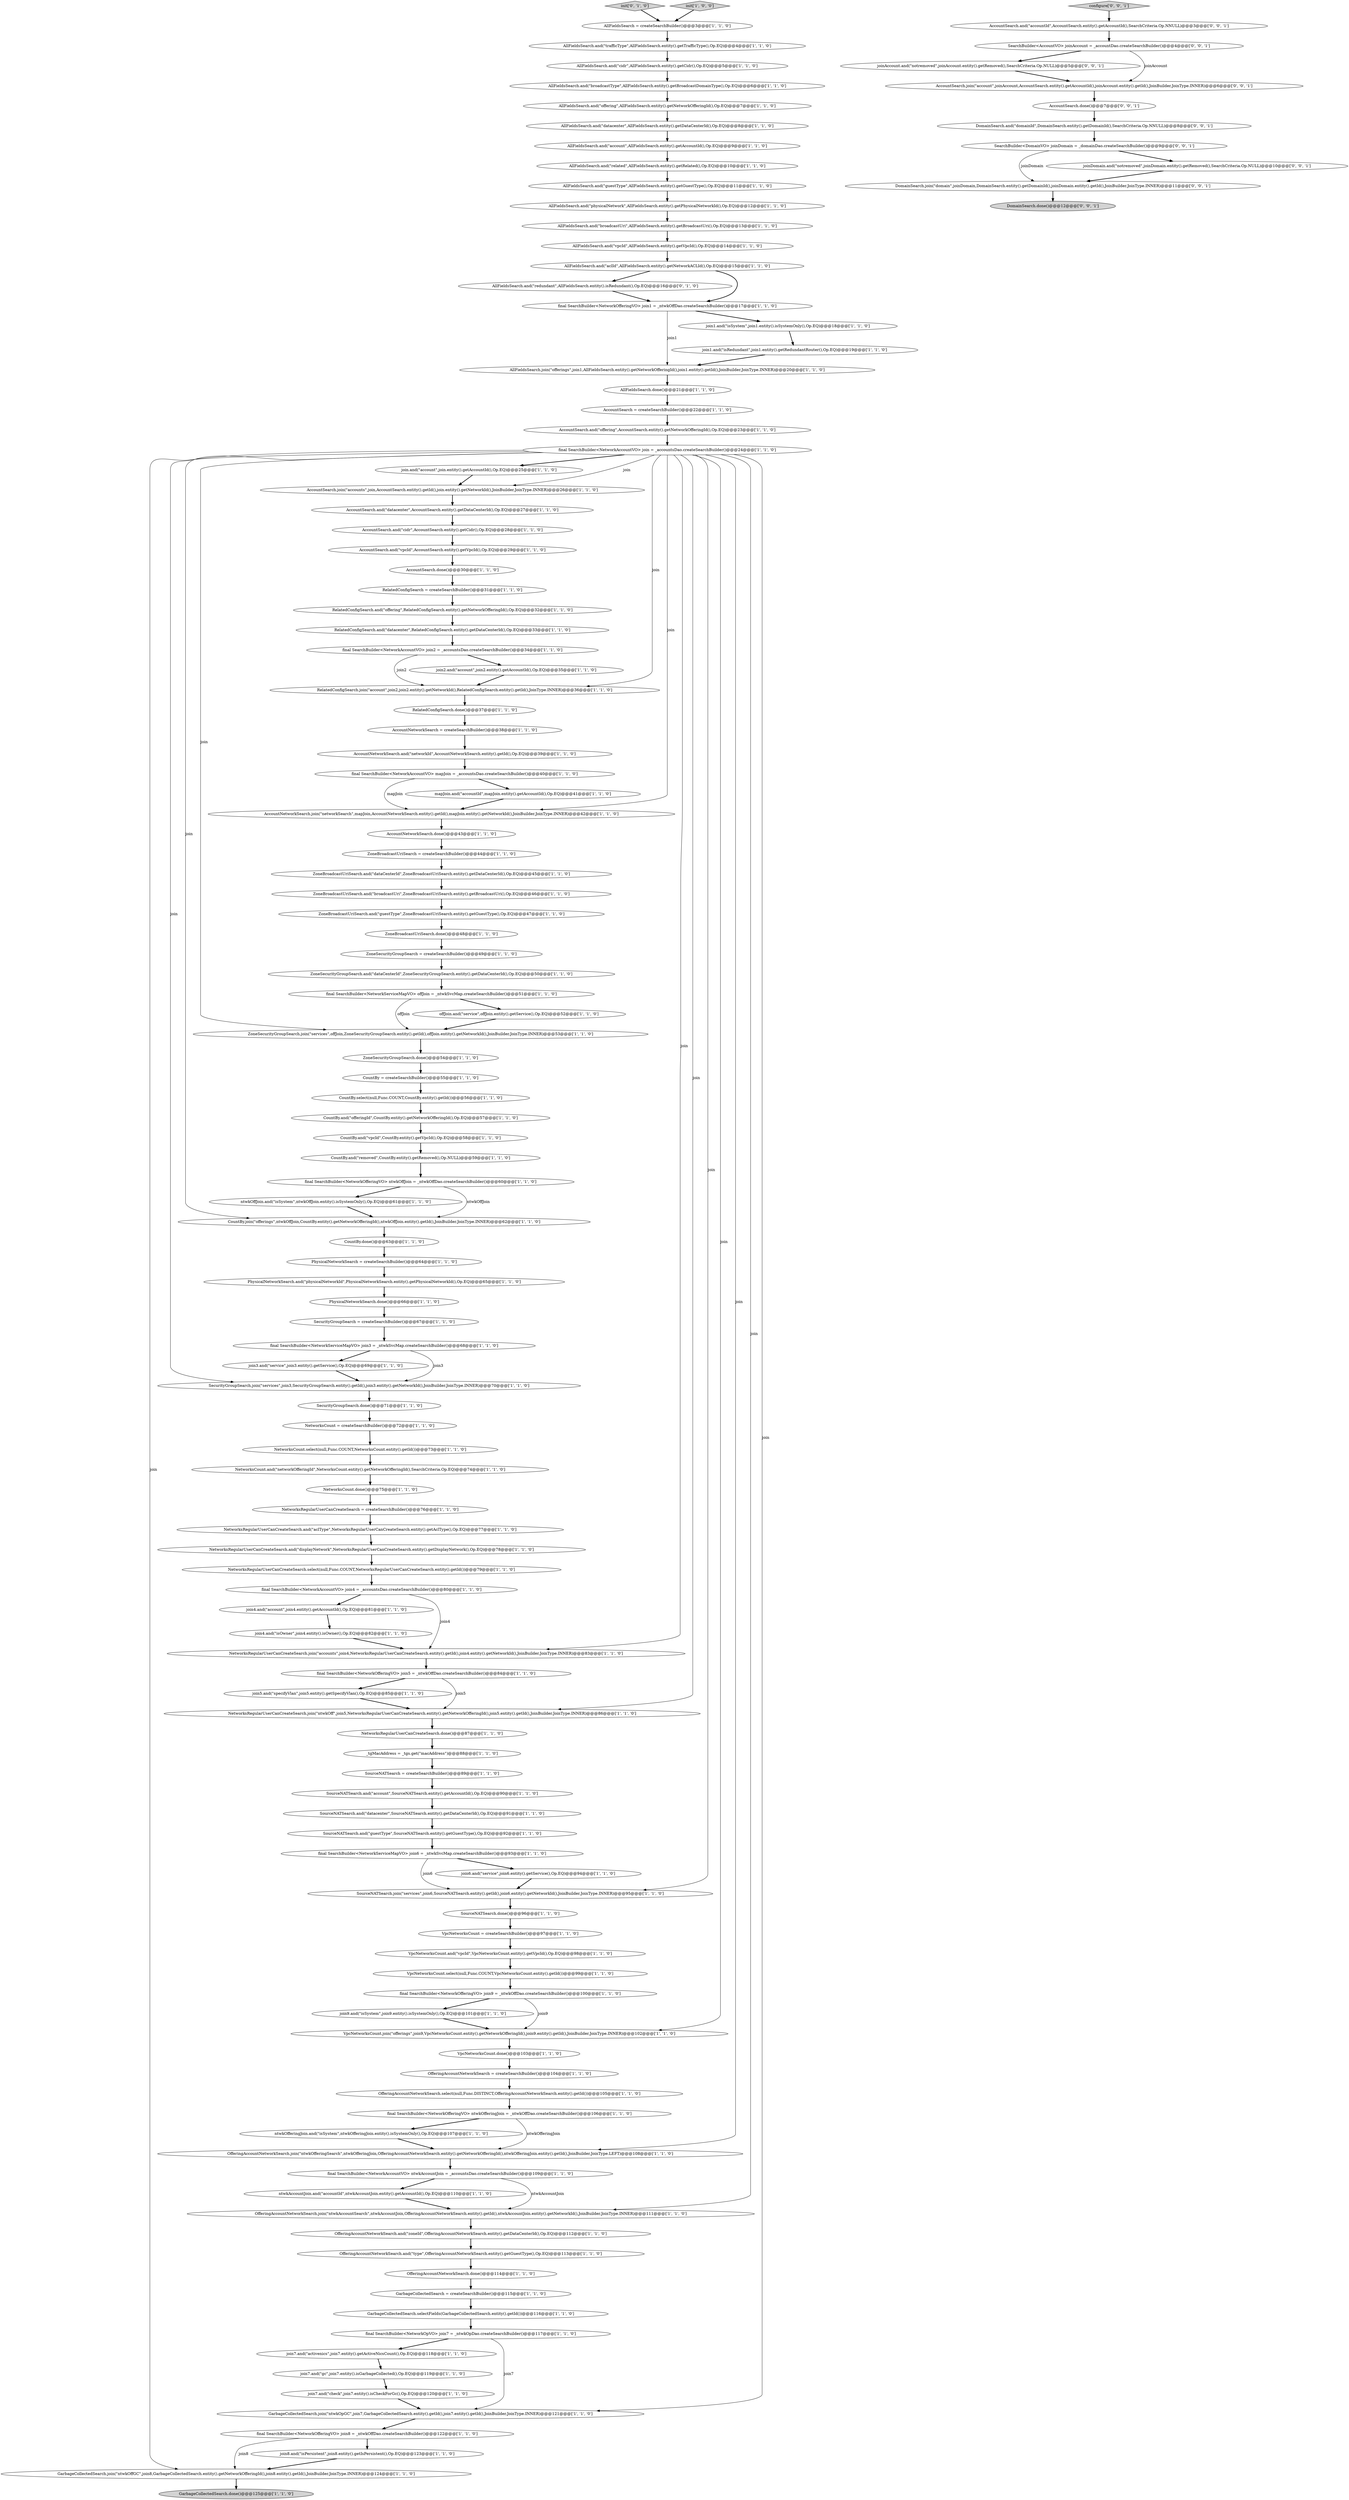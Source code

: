 digraph {
80 [style = filled, label = "OfferingAccountNetworkSearch.and(\"zoneId\",OfferingAccountNetworkSearch.entity().getDataCenterId(),Op.EQ)@@@112@@@['1', '1', '0']", fillcolor = white, shape = ellipse image = "AAA0AAABBB1BBB"];
20 [style = filled, label = "OfferingAccountNetworkSearch.join(\"ntwkAccountSearch\",ntwkAccountJoin,OfferingAccountNetworkSearch.entity().getId(),ntwkAccountJoin.entity().getNetworkId(),JoinBuilder.JoinType.INNER)@@@111@@@['1', '1', '0']", fillcolor = white, shape = ellipse image = "AAA0AAABBB1BBB"];
126 [style = filled, label = "DomainSearch.done()@@@12@@@['0', '0', '1']", fillcolor = lightgray, shape = ellipse image = "AAA0AAABBB3BBB"];
134 [style = filled, label = "DomainSearch.and(\"domainId\",DomainSearch.entity().getDomainId(),SearchCriteria.Op.NNULL)@@@8@@@['0', '0', '1']", fillcolor = white, shape = ellipse image = "AAA0AAABBB3BBB"];
133 [style = filled, label = "joinAccount.and(\"notremoved\",joinAccount.entity().getRemoved(),SearchCriteria.Op.NULL)@@@5@@@['0', '0', '1']", fillcolor = white, shape = ellipse image = "AAA0AAABBB3BBB"];
73 [style = filled, label = "SourceNATSearch.and(\"datacenter\",SourceNATSearch.entity().getDataCenterId(),Op.EQ)@@@91@@@['1', '1', '0']", fillcolor = white, shape = ellipse image = "AAA0AAABBB1BBB"];
30 [style = filled, label = "SourceNATSearch.done()@@@96@@@['1', '1', '0']", fillcolor = white, shape = ellipse image = "AAA0AAABBB1BBB"];
124 [style = filled, label = "AllFieldsSearch.and(\"redundant\",AllFieldsSearch.entity().isRedundant(),Op.EQ)@@@16@@@['0', '1', '0']", fillcolor = white, shape = ellipse image = "AAA1AAABBB2BBB"];
19 [style = filled, label = "final SearchBuilder<NetworkAccountVO> join4 = _accountsDao.createSearchBuilder()@@@80@@@['1', '1', '0']", fillcolor = white, shape = ellipse image = "AAA0AAABBB1BBB"];
105 [style = filled, label = "SecurityGroupSearch.done()@@@71@@@['1', '1', '0']", fillcolor = white, shape = ellipse image = "AAA0AAABBB1BBB"];
79 [style = filled, label = "VpcNetworksCount.join(\"offerings\",join9,VpcNetworksCount.entity().getNetworkOfferingId(),join9.entity().getId(),JoinBuilder.JoinType.INNER)@@@102@@@['1', '1', '0']", fillcolor = white, shape = ellipse image = "AAA0AAABBB1BBB"];
92 [style = filled, label = "final SearchBuilder<NetworkServiceMapVO> join3 = _ntwkSvcMap.createSearchBuilder()@@@68@@@['1', '1', '0']", fillcolor = white, shape = ellipse image = "AAA0AAABBB1BBB"];
25 [style = filled, label = "OfferingAccountNetworkSearch.and(\"type\",OfferingAccountNetworkSearch.entity().getGuestType(),Op.EQ)@@@113@@@['1', '1', '0']", fillcolor = white, shape = ellipse image = "AAA0AAABBB1BBB"];
69 [style = filled, label = "GarbageCollectedSearch.done()@@@125@@@['1', '1', '0']", fillcolor = lightgray, shape = ellipse image = "AAA0AAABBB1BBB"];
63 [style = filled, label = "SourceNATSearch.join(\"services\",join6,SourceNATSearch.entity().getId(),join6.entity().getNetworkId(),JoinBuilder.JoinType.INNER)@@@95@@@['1', '1', '0']", fillcolor = white, shape = ellipse image = "AAA0AAABBB1BBB"];
5 [style = filled, label = "AllFieldsSearch.and(\"physicalNetwork\",AllFieldsSearch.entity().getPhysicalNetworkId(),Op.EQ)@@@12@@@['1', '1', '0']", fillcolor = white, shape = ellipse image = "AAA0AAABBB1BBB"];
111 [style = filled, label = "RelatedConfigSearch.done()@@@37@@@['1', '1', '0']", fillcolor = white, shape = ellipse image = "AAA0AAABBB1BBB"];
125 [style = filled, label = "AccountSearch.done()@@@7@@@['0', '0', '1']", fillcolor = white, shape = ellipse image = "AAA0AAABBB3BBB"];
109 [style = filled, label = "AllFieldsSearch.and(\"related\",AllFieldsSearch.entity().getRelated(),Op.EQ)@@@10@@@['1', '1', '0']", fillcolor = white, shape = ellipse image = "AAA0AAABBB1BBB"];
53 [style = filled, label = "final SearchBuilder<NetworkAccountVO> ntwkAccountJoin = _accountsDao.createSearchBuilder()@@@109@@@['1', '1', '0']", fillcolor = white, shape = ellipse image = "AAA0AAABBB1BBB"];
64 [style = filled, label = "CountBy.and(\"removed\",CountBy.entity().getRemoved(),Op.NULL)@@@59@@@['1', '1', '0']", fillcolor = white, shape = ellipse image = "AAA0AAABBB1BBB"];
32 [style = filled, label = "NetworksRegularUserCanCreateSearch = createSearchBuilder()@@@76@@@['1', '1', '0']", fillcolor = white, shape = ellipse image = "AAA0AAABBB1BBB"];
54 [style = filled, label = "SecurityGroupSearch = createSearchBuilder()@@@67@@@['1', '1', '0']", fillcolor = white, shape = ellipse image = "AAA0AAABBB1BBB"];
98 [style = filled, label = "SourceNATSearch.and(\"account\",SourceNATSearch.entity().getAccountId(),Op.EQ)@@@90@@@['1', '1', '0']", fillcolor = white, shape = ellipse image = "AAA0AAABBB1BBB"];
37 [style = filled, label = "join2.and(\"account\",join2.entity().getAccountId(),Op.EQ)@@@35@@@['1', '1', '0']", fillcolor = white, shape = ellipse image = "AAA0AAABBB1BBB"];
29 [style = filled, label = "final SearchBuilder<NetworkOfferingVO> join5 = _ntwkOffDao.createSearchBuilder()@@@84@@@['1', '1', '0']", fillcolor = white, shape = ellipse image = "AAA0AAABBB1BBB"];
66 [style = filled, label = "CountBy.done()@@@63@@@['1', '1', '0']", fillcolor = white, shape = ellipse image = "AAA0AAABBB1BBB"];
15 [style = filled, label = "PhysicalNetworkSearch = createSearchBuilder()@@@64@@@['1', '1', '0']", fillcolor = white, shape = ellipse image = "AAA0AAABBB1BBB"];
123 [style = filled, label = "init['0', '1', '0']", fillcolor = lightgray, shape = diamond image = "AAA0AAABBB2BBB"];
23 [style = filled, label = "final SearchBuilder<NetworkOfferingVO> join1 = _ntwkOffDao.createSearchBuilder()@@@17@@@['1', '1', '0']", fillcolor = white, shape = ellipse image = "AAA0AAABBB1BBB"];
44 [style = filled, label = "join4.and(\"account\",join4.entity().getAccountId(),Op.EQ)@@@81@@@['1', '1', '0']", fillcolor = white, shape = ellipse image = "AAA0AAABBB1BBB"];
115 [style = filled, label = "ntwkOfferingJoin.and(\"isSystem\",ntwkOfferingJoin.entity().isSystemOnly(),Op.EQ)@@@107@@@['1', '1', '0']", fillcolor = white, shape = ellipse image = "AAA0AAABBB1BBB"];
8 [style = filled, label = "ZoneBroadcastUriSearch.and(\"dataCenterId\",ZoneBroadcastUriSearch.entity().getDataCenterId(),Op.EQ)@@@45@@@['1', '1', '0']", fillcolor = white, shape = ellipse image = "AAA0AAABBB1BBB"];
108 [style = filled, label = "ZoneSecurityGroupSearch.done()@@@54@@@['1', '1', '0']", fillcolor = white, shape = ellipse image = "AAA0AAABBB1BBB"];
120 [style = filled, label = "join7.and(\"activenics\",join7.entity().getActiveNicsCount(),Op.EQ)@@@118@@@['1', '1', '0']", fillcolor = white, shape = ellipse image = "AAA0AAABBB1BBB"];
27 [style = filled, label = "AllFieldsSearch.and(\"trafficType\",AllFieldsSearch.entity().getTrafficType(),Op.EQ)@@@4@@@['1', '1', '0']", fillcolor = white, shape = ellipse image = "AAA0AAABBB1BBB"];
130 [style = filled, label = "DomainSearch.join(\"domain\",joinDomain,DomainSearch.entity().getDomainId(),joinDomain.entity().getId(),JoinBuilder.JoinType.INNER)@@@11@@@['0', '0', '1']", fillcolor = white, shape = ellipse image = "AAA0AAABBB3BBB"];
31 [style = filled, label = "RelatedConfigSearch.and(\"datacenter\",RelatedConfigSearch.entity().getDataCenterId(),Op.EQ)@@@33@@@['1', '1', '0']", fillcolor = white, shape = ellipse image = "AAA0AAABBB1BBB"];
94 [style = filled, label = "ntwkOffJoin.and(\"isSystem\",ntwkOffJoin.entity().isSystemOnly(),Op.EQ)@@@61@@@['1', '1', '0']", fillcolor = white, shape = ellipse image = "AAA0AAABBB1BBB"];
14 [style = filled, label = "CountBy.and(\"offeringId\",CountBy.entity().getNetworkOfferingId(),Op.EQ)@@@57@@@['1', '1', '0']", fillcolor = white, shape = ellipse image = "AAA0AAABBB1BBB"];
58 [style = filled, label = "NetworksCount = createSearchBuilder()@@@72@@@['1', '1', '0']", fillcolor = white, shape = ellipse image = "AAA0AAABBB1BBB"];
36 [style = filled, label = "AccountSearch.done()@@@30@@@['1', '1', '0']", fillcolor = white, shape = ellipse image = "AAA0AAABBB1BBB"];
72 [style = filled, label = "PhysicalNetworkSearch.done()@@@66@@@['1', '1', '0']", fillcolor = white, shape = ellipse image = "AAA0AAABBB1BBB"];
41 [style = filled, label = "ZoneSecurityGroupSearch = createSearchBuilder()@@@49@@@['1', '1', '0']", fillcolor = white, shape = ellipse image = "AAA0AAABBB1BBB"];
68 [style = filled, label = "join7.and(\"gc\",join7.entity().isGarbageCollected(),Op.EQ)@@@119@@@['1', '1', '0']", fillcolor = white, shape = ellipse image = "AAA0AAABBB1BBB"];
91 [style = filled, label = "AllFieldsSearch.and(\"cidr\",AllFieldsSearch.entity().getCidr(),Op.EQ)@@@5@@@['1', '1', '0']", fillcolor = white, shape = ellipse image = "AAA0AAABBB1BBB"];
7 [style = filled, label = "OfferingAccountNetworkSearch.join(\"ntwkOfferingSearch\",ntwkOfferingJoin,OfferingAccountNetworkSearch.entity().getNetworkOfferingId(),ntwkOfferingJoin.entity().getId(),JoinBuilder.JoinType.LEFT)@@@108@@@['1', '1', '0']", fillcolor = white, shape = ellipse image = "AAA0AAABBB1BBB"];
101 [style = filled, label = "AllFieldsSearch.and(\"offering\",AllFieldsSearch.entity().getNetworkOfferingId(),Op.EQ)@@@7@@@['1', '1', '0']", fillcolor = white, shape = ellipse image = "AAA0AAABBB1BBB"];
100 [style = filled, label = "init['1', '0', '0']", fillcolor = lightgray, shape = diamond image = "AAA0AAABBB1BBB"];
60 [style = filled, label = "NetworksRegularUserCanCreateSearch.and(\"displayNetwork\",NetworksRegularUserCanCreateSearch.entity().getDisplayNetwork(),Op.EQ)@@@78@@@['1', '1', '0']", fillcolor = white, shape = ellipse image = "AAA0AAABBB1BBB"];
99 [style = filled, label = "GarbageCollectedSearch.selectFields(GarbageCollectedSearch.entity().getId())@@@116@@@['1', '1', '0']", fillcolor = white, shape = ellipse image = "AAA0AAABBB1BBB"];
112 [style = filled, label = "RelatedConfigSearch.join(\"account\",join2,join2.entity().getNetworkId(),RelatedConfigSearch.entity().getId(),JoinType.INNER)@@@36@@@['1', '1', '0']", fillcolor = white, shape = ellipse image = "AAA0AAABBB1BBB"];
39 [style = filled, label = "ntwkAccountJoin.and(\"accountId\",ntwkAccountJoin.entity().getAccountId(),Op.EQ)@@@110@@@['1', '1', '0']", fillcolor = white, shape = ellipse image = "AAA0AAABBB1BBB"];
86 [style = filled, label = "VpcNetworksCount.done()@@@103@@@['1', '1', '0']", fillcolor = white, shape = ellipse image = "AAA0AAABBB1BBB"];
119 [style = filled, label = "join6.and(\"service\",join6.entity().getService(),Op.EQ)@@@94@@@['1', '1', '0']", fillcolor = white, shape = ellipse image = "AAA0AAABBB1BBB"];
110 [style = filled, label = "AllFieldsSearch.and(\"datacenter\",AllFieldsSearch.entity().getDataCenterId(),Op.EQ)@@@8@@@['1', '1', '0']", fillcolor = white, shape = ellipse image = "AAA0AAABBB1BBB"];
55 [style = filled, label = "NetworksCount.select(null,Func.COUNT,NetworksCount.entity().getId())@@@73@@@['1', '1', '0']", fillcolor = white, shape = ellipse image = "AAA0AAABBB1BBB"];
4 [style = filled, label = "join3.and(\"service\",join3.entity().getService(),Op.EQ)@@@69@@@['1', '1', '0']", fillcolor = white, shape = ellipse image = "AAA0AAABBB1BBB"];
102 [style = filled, label = "AccountSearch.and(\"cidr\",AccountSearch.entity().getCidr(),Op.EQ)@@@28@@@['1', '1', '0']", fillcolor = white, shape = ellipse image = "AAA0AAABBB1BBB"];
106 [style = filled, label = "ZoneBroadcastUriSearch = createSearchBuilder()@@@44@@@['1', '1', '0']", fillcolor = white, shape = ellipse image = "AAA0AAABBB1BBB"];
89 [style = filled, label = "NetworksRegularUserCanCreateSearch.join(\"ntwkOff\",join5,NetworksRegularUserCanCreateSearch.entity().getNetworkOfferingId(),join5.entity().getId(),JoinBuilder.JoinType.INNER)@@@86@@@['1', '1', '0']", fillcolor = white, shape = ellipse image = "AAA0AAABBB1BBB"];
26 [style = filled, label = "VpcNetworksCount.and(\"vpcId\",VpcNetworksCount.entity().getVpcId(),Op.EQ)@@@98@@@['1', '1', '0']", fillcolor = white, shape = ellipse image = "AAA0AAABBB1BBB"];
83 [style = filled, label = "final SearchBuilder<NetworkServiceMapVO> join6 = _ntwkSvcMap.createSearchBuilder()@@@93@@@['1', '1', '0']", fillcolor = white, shape = ellipse image = "AAA0AAABBB1BBB"];
114 [style = filled, label = "GarbageCollectedSearch.join(\"ntwkOpGC\",join7,GarbageCollectedSearch.entity().getId(),join7.entity().getId(),JoinBuilder.JoinType.INNER)@@@121@@@['1', '1', '0']", fillcolor = white, shape = ellipse image = "AAA0AAABBB1BBB"];
131 [style = filled, label = "SearchBuilder<AccountVO> joinAccount = _accountDao.createSearchBuilder()@@@4@@@['0', '0', '1']", fillcolor = white, shape = ellipse image = "AAA0AAABBB3BBB"];
97 [style = filled, label = "join4.and(\"isOwner\",join4.entity().isOwner(),Op.EQ)@@@82@@@['1', '1', '0']", fillcolor = white, shape = ellipse image = "AAA0AAABBB1BBB"];
71 [style = filled, label = "final SearchBuilder<NetworkOpVO> join7 = _ntwkOpDao.createSearchBuilder()@@@117@@@['1', '1', '0']", fillcolor = white, shape = ellipse image = "AAA0AAABBB1BBB"];
122 [style = filled, label = "AllFieldsSearch.and(\"aclId\",AllFieldsSearch.entity().getNetworkACLId(),Op.EQ)@@@15@@@['1', '1', '0']", fillcolor = white, shape = ellipse image = "AAA0AAABBB1BBB"];
33 [style = filled, label = "join8.and(\"isPersistent\",join8.entity().getIsPersistent(),Op.EQ)@@@123@@@['1', '1', '0']", fillcolor = white, shape = ellipse image = "AAA0AAABBB1BBB"];
10 [style = filled, label = "NetworksRegularUserCanCreateSearch.and(\"aclType\",NetworksRegularUserCanCreateSearch.entity().getAclType(),Op.EQ)@@@77@@@['1', '1', '0']", fillcolor = white, shape = ellipse image = "AAA0AAABBB1BBB"];
104 [style = filled, label = "CountBy.select(null,Func.COUNT,CountBy.entity().getId())@@@56@@@['1', '1', '0']", fillcolor = white, shape = ellipse image = "AAA0AAABBB1BBB"];
42 [style = filled, label = "SourceNATSearch = createSearchBuilder()@@@89@@@['1', '1', '0']", fillcolor = white, shape = ellipse image = "AAA0AAABBB1BBB"];
84 [style = filled, label = "join9.and(\"isSystem\",join9.entity().isSystemOnly(),Op.EQ)@@@101@@@['1', '1', '0']", fillcolor = white, shape = ellipse image = "AAA0AAABBB1BBB"];
85 [style = filled, label = "GarbageCollectedSearch.join(\"ntwkOffGC\",join8,GarbageCollectedSearch.entity().getNetworkOfferingId(),join8.entity().getId(),JoinBuilder.JoinType.INNER)@@@124@@@['1', '1', '0']", fillcolor = white, shape = ellipse image = "AAA0AAABBB1BBB"];
70 [style = filled, label = "GarbageCollectedSearch = createSearchBuilder()@@@115@@@['1', '1', '0']", fillcolor = white, shape = ellipse image = "AAA0AAABBB1BBB"];
17 [style = filled, label = "AccountSearch.and(\"offering\",AccountSearch.entity().getNetworkOfferingId(),Op.EQ)@@@23@@@['1', '1', '0']", fillcolor = white, shape = ellipse image = "AAA0AAABBB1BBB"];
76 [style = filled, label = "RelatedConfigSearch.and(\"offering\",RelatedConfigSearch.entity().getNetworkOfferingId(),Op.EQ)@@@32@@@['1', '1', '0']", fillcolor = white, shape = ellipse image = "AAA0AAABBB1BBB"];
88 [style = filled, label = "AccountNetworkSearch.and(\"networkId\",AccountNetworkSearch.entity().getId(),Op.EQ)@@@39@@@['1', '1', '0']", fillcolor = white, shape = ellipse image = "AAA0AAABBB1BBB"];
118 [style = filled, label = "NetworksRegularUserCanCreateSearch.join(\"accounts\",join4,NetworksRegularUserCanCreateSearch.entity().getId(),join4.entity().getNetworkId(),JoinBuilder.JoinType.INNER)@@@83@@@['1', '1', '0']", fillcolor = white, shape = ellipse image = "AAA0AAABBB1BBB"];
3 [style = filled, label = "OfferingAccountNetworkSearch = createSearchBuilder()@@@104@@@['1', '1', '0']", fillcolor = white, shape = ellipse image = "AAA0AAABBB1BBB"];
22 [style = filled, label = "final SearchBuilder<NetworkAccountVO> mapJoin = _accountsDao.createSearchBuilder()@@@40@@@['1', '1', '0']", fillcolor = white, shape = ellipse image = "AAA0AAABBB1BBB"];
127 [style = filled, label = "SearchBuilder<DomainVO> joinDomain = _domainDao.createSearchBuilder()@@@9@@@['0', '0', '1']", fillcolor = white, shape = ellipse image = "AAA0AAABBB3BBB"];
74 [style = filled, label = "final SearchBuilder<NetworkAccountVO> join2 = _accountsDao.createSearchBuilder()@@@34@@@['1', '1', '0']", fillcolor = white, shape = ellipse image = "AAA0AAABBB1BBB"];
121 [style = filled, label = "NetworksCount.and(\"networkOfferingId\",NetworksCount.entity().getNetworkOfferingId(),SearchCriteria.Op.EQ)@@@74@@@['1', '1', '0']", fillcolor = white, shape = ellipse image = "AAA0AAABBB1BBB"];
45 [style = filled, label = "join5.and(\"specifyVlan\",join5.entity().getSpecifyVlan(),Op.EQ)@@@85@@@['1', '1', '0']", fillcolor = white, shape = ellipse image = "AAA0AAABBB1BBB"];
52 [style = filled, label = "NetworksRegularUserCanCreateSearch.select(null,Func.COUNT,NetworksRegularUserCanCreateSearch.entity().getId())@@@79@@@['1', '1', '0']", fillcolor = white, shape = ellipse image = "AAA0AAABBB1BBB"];
77 [style = filled, label = "final SearchBuilder<NetworkOfferingVO> join9 = _ntwkOffDao.createSearchBuilder()@@@100@@@['1', '1', '0']", fillcolor = white, shape = ellipse image = "AAA0AAABBB1BBB"];
90 [style = filled, label = "AllFieldsSearch.done()@@@21@@@['1', '1', '0']", fillcolor = white, shape = ellipse image = "AAA0AAABBB1BBB"];
9 [style = filled, label = "offJoin.and(\"service\",offJoin.entity().getService(),Op.EQ)@@@52@@@['1', '1', '0']", fillcolor = white, shape = ellipse image = "AAA0AAABBB1BBB"];
117 [style = filled, label = "ZoneBroadcastUriSearch.done()@@@48@@@['1', '1', '0']", fillcolor = white, shape = ellipse image = "AAA0AAABBB1BBB"];
1 [style = filled, label = "AccountSearch = createSearchBuilder()@@@22@@@['1', '1', '0']", fillcolor = white, shape = ellipse image = "AAA0AAABBB1BBB"];
82 [style = filled, label = "SourceNATSearch.and(\"guestType\",SourceNATSearch.entity().getGuestType(),Op.EQ)@@@92@@@['1', '1', '0']", fillcolor = white, shape = ellipse image = "AAA0AAABBB1BBB"];
43 [style = filled, label = "ZoneSecurityGroupSearch.join(\"services\",offJoin,ZoneSecurityGroupSearch.entity().getId(),offJoin.entity().getNetworkId(),JoinBuilder.JoinType.INNER)@@@53@@@['1', '1', '0']", fillcolor = white, shape = ellipse image = "AAA0AAABBB1BBB"];
40 [style = filled, label = "join.and(\"account\",join.entity().getAccountId(),Op.EQ)@@@25@@@['1', '1', '0']", fillcolor = white, shape = ellipse image = "AAA0AAABBB1BBB"];
96 [style = filled, label = "join7.and(\"check\",join7.entity().isCheckForGc(),Op.EQ)@@@120@@@['1', '1', '0']", fillcolor = white, shape = ellipse image = "AAA0AAABBB1BBB"];
11 [style = filled, label = "AccountNetworkSearch.join(\"networkSearch\",mapJoin,AccountNetworkSearch.entity().getId(),mapJoin.entity().getNetworkId(),JoinBuilder.JoinType.INNER)@@@42@@@['1', '1', '0']", fillcolor = white, shape = ellipse image = "AAA0AAABBB1BBB"];
18 [style = filled, label = "AccountSearch.and(\"vpcId\",AccountSearch.entity().getVpcId(),Op.EQ)@@@29@@@['1', '1', '0']", fillcolor = white, shape = ellipse image = "AAA0AAABBB1BBB"];
24 [style = filled, label = "CountBy = createSearchBuilder()@@@55@@@['1', '1', '0']", fillcolor = white, shape = ellipse image = "AAA0AAABBB1BBB"];
50 [style = filled, label = "SecurityGroupSearch.join(\"services\",join3,SecurityGroupSearch.entity().getId(),join3.entity().getNetworkId(),JoinBuilder.JoinType.INNER)@@@70@@@['1', '1', '0']", fillcolor = white, shape = ellipse image = "AAA0AAABBB1BBB"];
2 [style = filled, label = "VpcNetworksCount = createSearchBuilder()@@@97@@@['1', '1', '0']", fillcolor = white, shape = ellipse image = "AAA0AAABBB1BBB"];
135 [style = filled, label = "AccountSearch.join(\"account\",joinAccount,AccountSearch.entity().getAccountId(),joinAccount.entity().getId(),JoinBuilder.JoinType.INNER)@@@6@@@['0', '0', '1']", fillcolor = white, shape = ellipse image = "AAA0AAABBB3BBB"];
113 [style = filled, label = "final SearchBuilder<NetworkOfferingVO> ntwkOfferingJoin = _ntwkOffDao.createSearchBuilder()@@@106@@@['1', '1', '0']", fillcolor = white, shape = ellipse image = "AAA0AAABBB1BBB"];
65 [style = filled, label = "AllFieldsSearch.and(\"broadcastUri\",AllFieldsSearch.entity().getBroadcastUri(),Op.EQ)@@@13@@@['1', '1', '0']", fillcolor = white, shape = ellipse image = "AAA0AAABBB1BBB"];
12 [style = filled, label = "NetworksCount.done()@@@75@@@['1', '1', '0']", fillcolor = white, shape = ellipse image = "AAA0AAABBB1BBB"];
51 [style = filled, label = "RelatedConfigSearch = createSearchBuilder()@@@31@@@['1', '1', '0']", fillcolor = white, shape = ellipse image = "AAA0AAABBB1BBB"];
103 [style = filled, label = "final SearchBuilder<NetworkOfferingVO> ntwkOffJoin = _ntwkOffDao.createSearchBuilder()@@@60@@@['1', '1', '0']", fillcolor = white, shape = ellipse image = "AAA0AAABBB1BBB"];
61 [style = filled, label = "AccountSearch.join(\"accounts\",join,AccountSearch.entity().getId(),join.entity().getNetworkId(),JoinBuilder.JoinType.INNER)@@@26@@@['1', '1', '0']", fillcolor = white, shape = ellipse image = "AAA0AAABBB1BBB"];
129 [style = filled, label = "joinDomain.and(\"notremoved\",joinDomain.entity().getRemoved(),SearchCriteria.Op.NULL)@@@10@@@['0', '0', '1']", fillcolor = white, shape = ellipse image = "AAA0AAABBB3BBB"];
67 [style = filled, label = "_tgMacAddress = _tgs.get(\"macAddress\")@@@88@@@['1', '1', '0']", fillcolor = white, shape = ellipse image = "AAA0AAABBB1BBB"];
107 [style = filled, label = "AccountNetworkSearch = createSearchBuilder()@@@38@@@['1', '1', '0']", fillcolor = white, shape = ellipse image = "AAA0AAABBB1BBB"];
34 [style = filled, label = "final SearchBuilder<NetworkAccountVO> join = _accountsDao.createSearchBuilder()@@@24@@@['1', '1', '0']", fillcolor = white, shape = ellipse image = "AAA0AAABBB1BBB"];
13 [style = filled, label = "AllFieldsSearch = createSearchBuilder()@@@3@@@['1', '1', '0']", fillcolor = white, shape = ellipse image = "AAA0AAABBB1BBB"];
87 [style = filled, label = "OfferingAccountNetworkSearch.select(null,Func.DISTINCT,OfferingAccountNetworkSearch.entity().getId())@@@105@@@['1', '1', '0']", fillcolor = white, shape = ellipse image = "AAA0AAABBB1BBB"];
47 [style = filled, label = "PhysicalNetworkSearch.and(\"physicalNetworkId\",PhysicalNetworkSearch.entity().getPhysicalNetworkId(),Op.EQ)@@@65@@@['1', '1', '0']", fillcolor = white, shape = ellipse image = "AAA0AAABBB1BBB"];
81 [style = filled, label = "AllFieldsSearch.and(\"guestType\",AllFieldsSearch.entity().getGuestType(),Op.EQ)@@@11@@@['1', '1', '0']", fillcolor = white, shape = ellipse image = "AAA0AAABBB1BBB"];
28 [style = filled, label = "final SearchBuilder<NetworkOfferingVO> join8 = _ntwkOffDao.createSearchBuilder()@@@122@@@['1', '1', '0']", fillcolor = white, shape = ellipse image = "AAA0AAABBB1BBB"];
46 [style = filled, label = "final SearchBuilder<NetworkServiceMapVO> offJoin = _ntwkSvcMap.createSearchBuilder()@@@51@@@['1', '1', '0']", fillcolor = white, shape = ellipse image = "AAA0AAABBB1BBB"];
0 [style = filled, label = "AllFieldsSearch.and(\"vpcId\",AllFieldsSearch.entity().getVpcId(),Op.EQ)@@@14@@@['1', '1', '0']", fillcolor = white, shape = ellipse image = "AAA0AAABBB1BBB"];
56 [style = filled, label = "VpcNetworksCount.select(null,Func.COUNT,VpcNetworksCount.entity().getId())@@@99@@@['1', '1', '0']", fillcolor = white, shape = ellipse image = "AAA0AAABBB1BBB"];
57 [style = filled, label = "AllFieldsSearch.join(\"offerings\",join1,AllFieldsSearch.entity().getNetworkOfferingId(),join1.entity().getId(),JoinBuilder.JoinType.INNER)@@@20@@@['1', '1', '0']", fillcolor = white, shape = ellipse image = "AAA0AAABBB1BBB"];
49 [style = filled, label = "ZoneSecurityGroupSearch.and(\"dataCenterId\",ZoneSecurityGroupSearch.entity().getDataCenterId(),Op.EQ)@@@50@@@['1', '1', '0']", fillcolor = white, shape = ellipse image = "AAA0AAABBB1BBB"];
6 [style = filled, label = "AccountNetworkSearch.done()@@@43@@@['1', '1', '0']", fillcolor = white, shape = ellipse image = "AAA0AAABBB1BBB"];
35 [style = filled, label = "ZoneBroadcastUriSearch.and(\"guestType\",ZoneBroadcastUriSearch.entity().getGuestType(),Op.EQ)@@@47@@@['1', '1', '0']", fillcolor = white, shape = ellipse image = "AAA0AAABBB1BBB"];
128 [style = filled, label = "configure['0', '0', '1']", fillcolor = lightgray, shape = diamond image = "AAA0AAABBB3BBB"];
16 [style = filled, label = "join1.and(\"isSystem\",join1.entity().isSystemOnly(),Op.EQ)@@@18@@@['1', '1', '0']", fillcolor = white, shape = ellipse image = "AAA0AAABBB1BBB"];
48 [style = filled, label = "OfferingAccountNetworkSearch.done()@@@114@@@['1', '1', '0']", fillcolor = white, shape = ellipse image = "AAA0AAABBB1BBB"];
59 [style = filled, label = "CountBy.join(\"offerings\",ntwkOffJoin,CountBy.entity().getNetworkOfferingId(),ntwkOffJoin.entity().getId(),JoinBuilder.JoinType.INNER)@@@62@@@['1', '1', '0']", fillcolor = white, shape = ellipse image = "AAA0AAABBB1BBB"];
21 [style = filled, label = "mapJoin.and(\"accountId\",mapJoin.entity().getAccountId(),Op.EQ)@@@41@@@['1', '1', '0']", fillcolor = white, shape = ellipse image = "AAA0AAABBB1BBB"];
132 [style = filled, label = "AccountSearch.and(\"accountId\",AccountSearch.entity().getAccountId(),SearchCriteria.Op.NNULL)@@@3@@@['0', '0', '1']", fillcolor = white, shape = ellipse image = "AAA0AAABBB3BBB"];
78 [style = filled, label = "join1.and(\"isRedundant\",join1.entity().getRedundantRouter(),Op.EQ)@@@19@@@['1', '1', '0']", fillcolor = white, shape = ellipse image = "AAA0AAABBB1BBB"];
95 [style = filled, label = "AllFieldsSearch.and(\"broadcastType\",AllFieldsSearch.entity().getBroadcastDomainType(),Op.EQ)@@@6@@@['1', '1', '0']", fillcolor = white, shape = ellipse image = "AAA0AAABBB1BBB"];
38 [style = filled, label = "ZoneBroadcastUriSearch.and(\"broadcastUri\",ZoneBroadcastUriSearch.entity().getBroadcastUri(),Op.EQ)@@@46@@@['1', '1', '0']", fillcolor = white, shape = ellipse image = "AAA0AAABBB1BBB"];
75 [style = filled, label = "AllFieldsSearch.and(\"account\",AllFieldsSearch.entity().getAccountId(),Op.EQ)@@@9@@@['1', '1', '0']", fillcolor = white, shape = ellipse image = "AAA0AAABBB1BBB"];
116 [style = filled, label = "AccountSearch.and(\"datacenter\",AccountSearch.entity().getDataCenterId(),Op.EQ)@@@27@@@['1', '1', '0']", fillcolor = white, shape = ellipse image = "AAA0AAABBB1BBB"];
62 [style = filled, label = "NetworksRegularUserCanCreateSearch.done()@@@87@@@['1', '1', '0']", fillcolor = white, shape = ellipse image = "AAA0AAABBB1BBB"];
93 [style = filled, label = "CountBy.and(\"vpcId\",CountBy.entity().getVpcId(),Op.EQ)@@@58@@@['1', '1', '0']", fillcolor = white, shape = ellipse image = "AAA0AAABBB1BBB"];
98->73 [style = bold, label=""];
85->69 [style = bold, label=""];
108->24 [style = bold, label=""];
58->55 [style = bold, label=""];
28->85 [style = solid, label="join8"];
34->20 [style = solid, label="join"];
107->88 [style = bold, label=""];
5->65 [style = bold, label=""];
87->113 [style = bold, label=""];
7->53 [style = bold, label=""];
34->112 [style = solid, label="join"];
117->41 [style = bold, label=""];
19->118 [style = solid, label="join4"];
23->16 [style = bold, label=""];
34->89 [style = solid, label="join"];
34->114 [style = solid, label="join"];
63->30 [style = bold, label=""];
12->32 [style = bold, label=""];
74->112 [style = solid, label="join2"];
94->59 [style = bold, label=""];
102->18 [style = bold, label=""];
71->120 [style = bold, label=""];
61->116 [style = bold, label=""];
1->17 [style = bold, label=""];
41->49 [style = bold, label=""];
38->35 [style = bold, label=""];
24->104 [style = bold, label=""];
70->99 [style = bold, label=""];
109->81 [style = bold, label=""];
60->52 [style = bold, label=""];
76->31 [style = bold, label=""];
26->56 [style = bold, label=""];
62->67 [style = bold, label=""];
51->76 [style = bold, label=""];
0->122 [style = bold, label=""];
68->96 [style = bold, label=""];
6->106 [style = bold, label=""];
99->71 [style = bold, label=""];
16->78 [style = bold, label=""];
36->51 [style = bold, label=""];
67->42 [style = bold, label=""];
55->121 [style = bold, label=""];
2->26 [style = bold, label=""];
78->57 [style = bold, label=""];
74->37 [style = bold, label=""];
34->59 [style = solid, label="join"];
83->119 [style = bold, label=""];
125->134 [style = bold, label=""];
127->130 [style = solid, label="joinDomain"];
124->23 [style = bold, label=""];
3->87 [style = bold, label=""];
103->59 [style = solid, label="ntwkOffJoin"];
15->47 [style = bold, label=""];
11->6 [style = bold, label=""];
86->3 [style = bold, label=""];
121->12 [style = bold, label=""];
134->127 [style = bold, label=""];
110->75 [style = bold, label=""];
90->1 [style = bold, label=""];
103->94 [style = bold, label=""];
37->112 [style = bold, label=""];
13->27 [style = bold, label=""];
111->107 [style = bold, label=""];
71->114 [style = solid, label="join7"];
27->91 [style = bold, label=""];
35->117 [style = bold, label=""];
66->15 [style = bold, label=""];
79->86 [style = bold, label=""];
32->10 [style = bold, label=""];
28->33 [style = bold, label=""];
48->70 [style = bold, label=""];
133->135 [style = bold, label=""];
40->61 [style = bold, label=""];
34->63 [style = solid, label="join"];
92->50 [style = solid, label="join3"];
135->125 [style = bold, label=""];
54->92 [style = bold, label=""];
22->11 [style = solid, label="mapJoin"];
22->21 [style = bold, label=""];
82->83 [style = bold, label=""];
77->79 [style = solid, label="join9"];
123->13 [style = bold, label=""];
52->19 [style = bold, label=""];
119->63 [style = bold, label=""];
21->11 [style = bold, label=""];
29->45 [style = bold, label=""];
118->29 [style = bold, label=""];
23->57 [style = solid, label="join1"];
73->82 [style = bold, label=""];
132->131 [style = bold, label=""];
25->48 [style = bold, label=""];
34->50 [style = solid, label="join"];
105->58 [style = bold, label=""];
100->13 [style = bold, label=""];
84->79 [style = bold, label=""];
46->43 [style = solid, label="offJoin"];
44->97 [style = bold, label=""];
122->23 [style = bold, label=""];
34->7 [style = solid, label="join"];
43->108 [style = bold, label=""];
19->44 [style = bold, label=""];
20->80 [style = bold, label=""];
34->11 [style = solid, label="join"];
50->105 [style = bold, label=""];
46->9 [style = bold, label=""];
96->114 [style = bold, label=""];
14->93 [style = bold, label=""];
8->38 [style = bold, label=""];
34->118 [style = solid, label="join"];
77->84 [style = bold, label=""];
75->109 [style = bold, label=""];
106->8 [style = bold, label=""];
120->68 [style = bold, label=""];
56->77 [style = bold, label=""];
88->22 [style = bold, label=""];
113->115 [style = bold, label=""];
64->103 [style = bold, label=""];
131->133 [style = bold, label=""];
131->135 [style = solid, label="joinAccount"];
95->101 [style = bold, label=""];
80->25 [style = bold, label=""];
127->129 [style = bold, label=""];
83->63 [style = solid, label="join6"];
65->0 [style = bold, label=""];
53->20 [style = solid, label="ntwkAccountJoin"];
89->62 [style = bold, label=""];
92->4 [style = bold, label=""];
47->72 [style = bold, label=""];
45->89 [style = bold, label=""];
114->28 [style = bold, label=""];
34->61 [style = solid, label="join"];
4->50 [style = bold, label=""];
42->98 [style = bold, label=""];
39->20 [style = bold, label=""];
97->118 [style = bold, label=""];
81->5 [style = bold, label=""];
34->43 [style = solid, label="join"];
30->2 [style = bold, label=""];
128->132 [style = bold, label=""];
34->40 [style = bold, label=""];
104->14 [style = bold, label=""];
33->85 [style = bold, label=""];
57->90 [style = bold, label=""];
116->102 [style = bold, label=""];
112->111 [style = bold, label=""];
129->130 [style = bold, label=""];
113->7 [style = solid, label="ntwkOfferingJoin"];
72->54 [style = bold, label=""];
101->110 [style = bold, label=""];
59->66 [style = bold, label=""];
34->85 [style = solid, label="join"];
93->64 [style = bold, label=""];
115->7 [style = bold, label=""];
29->89 [style = solid, label="join5"];
31->74 [style = bold, label=""];
9->43 [style = bold, label=""];
122->124 [style = bold, label=""];
18->36 [style = bold, label=""];
49->46 [style = bold, label=""];
17->34 [style = bold, label=""];
53->39 [style = bold, label=""];
130->126 [style = bold, label=""];
91->95 [style = bold, label=""];
34->79 [style = solid, label="join"];
10->60 [style = bold, label=""];
}
